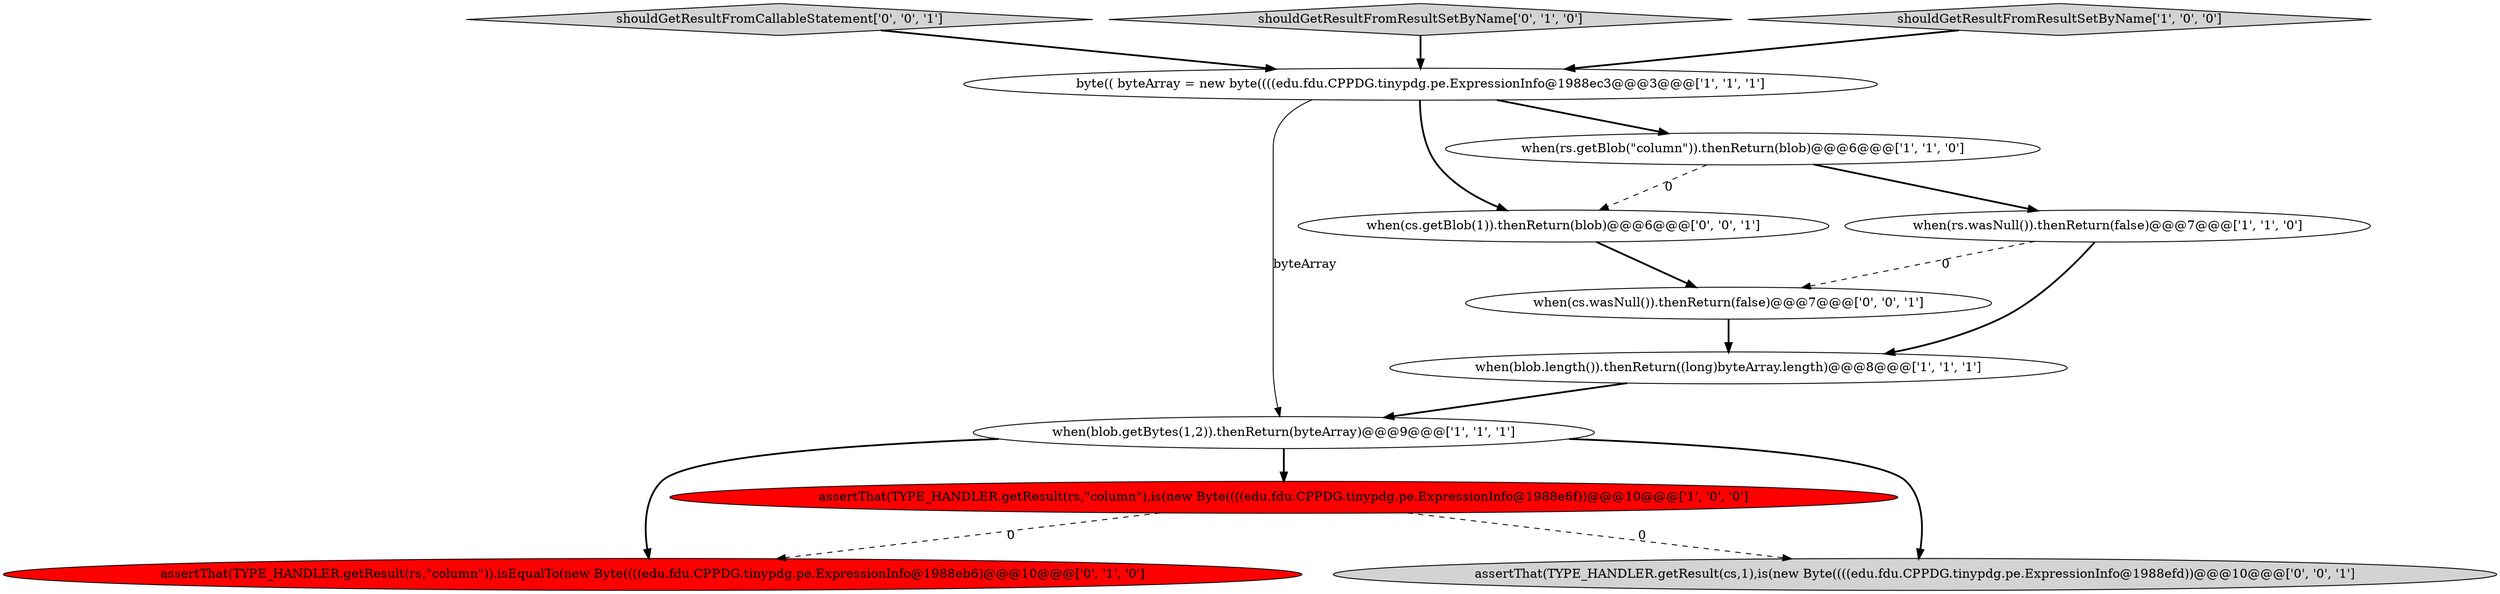 digraph {
1 [style = filled, label = "when(rs.wasNull()).thenReturn(false)@@@7@@@['1', '1', '0']", fillcolor = white, shape = ellipse image = "AAA0AAABBB1BBB"];
9 [style = filled, label = "shouldGetResultFromCallableStatement['0', '0', '1']", fillcolor = lightgray, shape = diamond image = "AAA0AAABBB3BBB"];
5 [style = filled, label = "when(blob.getBytes(1,2)).thenReturn(byteArray)@@@9@@@['1', '1', '1']", fillcolor = white, shape = ellipse image = "AAA0AAABBB1BBB"];
11 [style = filled, label = "when(cs.getBlob(1)).thenReturn(blob)@@@6@@@['0', '0', '1']", fillcolor = white, shape = ellipse image = "AAA0AAABBB3BBB"];
8 [style = filled, label = "assertThat(TYPE_HANDLER.getResult(rs,\"column\")).isEqualTo(new Byte((((edu.fdu.CPPDG.tinypdg.pe.ExpressionInfo@1988eb6)@@@10@@@['0', '1', '0']", fillcolor = red, shape = ellipse image = "AAA1AAABBB2BBB"];
7 [style = filled, label = "shouldGetResultFromResultSetByName['0', '1', '0']", fillcolor = lightgray, shape = diamond image = "AAA0AAABBB2BBB"];
4 [style = filled, label = "when(blob.length()).thenReturn((long)byteArray.length)@@@8@@@['1', '1', '1']", fillcolor = white, shape = ellipse image = "AAA0AAABBB1BBB"];
6 [style = filled, label = "assertThat(TYPE_HANDLER.getResult(rs,\"column\"),is(new Byte((((edu.fdu.CPPDG.tinypdg.pe.ExpressionInfo@1988e6f))@@@10@@@['1', '0', '0']", fillcolor = red, shape = ellipse image = "AAA1AAABBB1BBB"];
2 [style = filled, label = "when(rs.getBlob(\"column\")).thenReturn(blob)@@@6@@@['1', '1', '0']", fillcolor = white, shape = ellipse image = "AAA0AAABBB1BBB"];
0 [style = filled, label = "byte(( byteArray = new byte((((edu.fdu.CPPDG.tinypdg.pe.ExpressionInfo@1988ec3@@@3@@@['1', '1', '1']", fillcolor = white, shape = ellipse image = "AAA0AAABBB1BBB"];
12 [style = filled, label = "assertThat(TYPE_HANDLER.getResult(cs,1),is(new Byte((((edu.fdu.CPPDG.tinypdg.pe.ExpressionInfo@1988efd))@@@10@@@['0', '0', '1']", fillcolor = lightgray, shape = ellipse image = "AAA0AAABBB3BBB"];
3 [style = filled, label = "shouldGetResultFromResultSetByName['1', '0', '0']", fillcolor = lightgray, shape = diamond image = "AAA0AAABBB1BBB"];
10 [style = filled, label = "when(cs.wasNull()).thenReturn(false)@@@7@@@['0', '0', '1']", fillcolor = white, shape = ellipse image = "AAA0AAABBB3BBB"];
2->11 [style = dashed, label="0"];
5->8 [style = bold, label=""];
0->11 [style = bold, label=""];
1->4 [style = bold, label=""];
6->8 [style = dashed, label="0"];
7->0 [style = bold, label=""];
1->10 [style = dashed, label="0"];
5->6 [style = bold, label=""];
9->0 [style = bold, label=""];
5->12 [style = bold, label=""];
11->10 [style = bold, label=""];
4->5 [style = bold, label=""];
0->5 [style = solid, label="byteArray"];
2->1 [style = bold, label=""];
3->0 [style = bold, label=""];
0->2 [style = bold, label=""];
6->12 [style = dashed, label="0"];
10->4 [style = bold, label=""];
}
